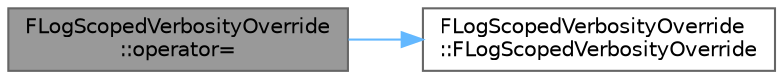 digraph "FLogScopedVerbosityOverride::operator="
{
 // INTERACTIVE_SVG=YES
 // LATEX_PDF_SIZE
  bgcolor="transparent";
  edge [fontname=Helvetica,fontsize=10,labelfontname=Helvetica,labelfontsize=10];
  node [fontname=Helvetica,fontsize=10,shape=box,height=0.2,width=0.4];
  rankdir="LR";
  Node1 [id="Node000001",label="FLogScopedVerbosityOverride\l::operator=",height=0.2,width=0.4,color="gray40", fillcolor="grey60", style="filled", fontcolor="black",tooltip=" "];
  Node1 -> Node2 [id="edge1_Node000001_Node000002",color="steelblue1",style="solid",tooltip=" "];
  Node2 [id="Node000002",label="FLogScopedVerbosityOverride\l::FLogScopedVerbosityOverride",height=0.2,width=0.4,color="grey40", fillcolor="white", style="filled",URL="$da/d2a/classFLogScopedVerbosityOverride.html#a07527c8a1bc3b872049d62fffeb51554",tooltip="Back up the existing verbosity for the category then sets new verbosity."];
}
